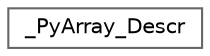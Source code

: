 digraph "Graphical Class Hierarchy"
{
 // LATEX_PDF_SIZE
  bgcolor="transparent";
  edge [fontname=Helvetica,fontsize=10,labelfontname=Helvetica,labelfontsize=10];
  node [fontname=Helvetica,fontsize=10,shape=box,height=0.2,width=0.4];
  rankdir="LR";
  Node0 [id="Node000000",label="_PyArray_Descr",height=0.2,width=0.4,color="grey40", fillcolor="white", style="filled",URL="$d9/ddb/struct__PyArray__Descr.html",tooltip=" "];
}
